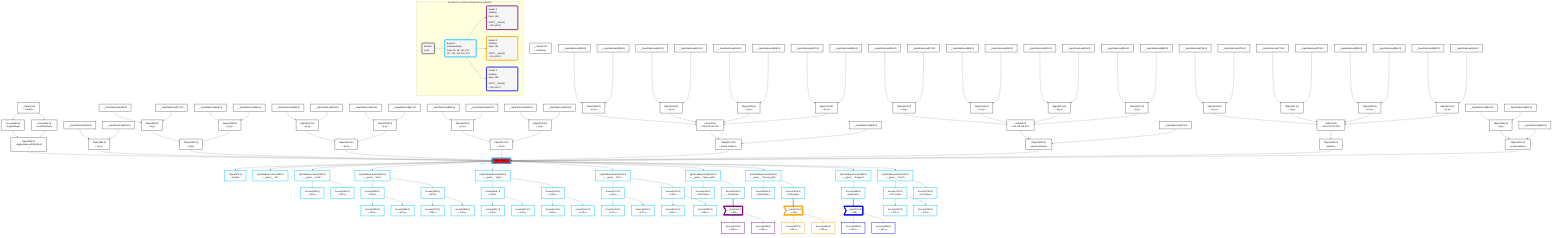 graph TD
    classDef path fill:#eee,stroke:#000,color:#000
    classDef plan fill:#fff,stroke-width:3px,color:#000
    classDef itemplan fill:#fff,stroke-width:6px,color:#000
    classDef sideeffectplan fill:#f00,stroke-width:6px,color:#000
    classDef bucket fill:#f6f6f6,color:#000,stroke-width:6px,text-align:left


    %% define steps
    __Value3["__Value[3∈0]<br />ᐸcontextᐳ"]:::plan
    __Value5["__Value[5∈0]<br />ᐸrootValueᐳ"]:::plan
    __InputStaticLeaf12["__InputStaticLeaf[12∈0]"]:::plan
    __InputStaticLeaf13["__InputStaticLeaf[13∈0]"]:::plan
    __InputStaticLeaf16["__InputStaticLeaf[16∈0]"]:::plan
    __InputStaticLeaf17["__InputStaticLeaf[17∈0]"]:::plan
    __InputStaticLeaf19["__InputStaticLeaf[19∈0]"]:::plan
    __InputStaticLeaf20["__InputStaticLeaf[20∈0]"]:::plan
    __InputStaticLeaf23["__InputStaticLeaf[23∈0]"]:::plan
    __InputStaticLeaf24["__InputStaticLeaf[24∈0]"]:::plan
    __InputStaticLeaf26["__InputStaticLeaf[26∈0]"]:::plan
    __InputStaticLeaf27["__InputStaticLeaf[27∈0]"]:::plan
    __InputStaticLeaf30["__InputStaticLeaf[30∈0]"]:::plan
    __InputStaticLeaf31["__InputStaticLeaf[31∈0]"]:::plan
    __InputStaticLeaf33["__InputStaticLeaf[33∈0]"]:::plan
    __InputStaticLeaf34["__InputStaticLeaf[34∈0]"]:::plan
    __InputStaticLeaf38["__InputStaticLeaf[38∈0]"]:::plan
    __InputStaticLeaf39["__InputStaticLeaf[39∈0]"]:::plan
    __InputStaticLeaf41["__InputStaticLeaf[41∈0]"]:::plan
    __InputStaticLeaf42["__InputStaticLeaf[42∈0]"]:::plan
    __InputStaticLeaf44["__InputStaticLeaf[44∈0]"]:::plan
    __InputStaticLeaf45["__InputStaticLeaf[45∈0]"]:::plan
    __InputStaticLeaf47["__InputStaticLeaf[47∈0]"]:::plan
    __InputStaticLeaf48["__InputStaticLeaf[48∈0]"]:::plan
    __InputStaticLeaf52["__InputStaticLeaf[52∈0]"]:::plan
    __InputStaticLeaf56["__InputStaticLeaf[56∈0]"]:::plan
    __InputStaticLeaf57["__InputStaticLeaf[57∈0]"]:::plan
    __InputStaticLeaf59["__InputStaticLeaf[59∈0]"]:::plan
    __InputStaticLeaf60["__InputStaticLeaf[60∈0]"]:::plan
    __InputStaticLeaf62["__InputStaticLeaf[62∈0]"]:::plan
    __InputStaticLeaf63["__InputStaticLeaf[63∈0]"]:::plan
    __InputStaticLeaf65["__InputStaticLeaf[65∈0]"]:::plan
    __InputStaticLeaf66["__InputStaticLeaf[66∈0]"]:::plan
    __InputStaticLeaf70["__InputStaticLeaf[70∈0]"]:::plan
    __InputStaticLeaf74["__InputStaticLeaf[74∈0]"]:::plan
    __InputStaticLeaf75["__InputStaticLeaf[75∈0]"]:::plan
    __InputStaticLeaf77["__InputStaticLeaf[77∈0]"]:::plan
    __InputStaticLeaf78["__InputStaticLeaf[78∈0]"]:::plan
    __InputStaticLeaf80["__InputStaticLeaf[80∈0]"]:::plan
    __InputStaticLeaf81["__InputStaticLeaf[81∈0]"]:::plan
    __InputStaticLeaf83["__InputStaticLeaf[83∈0]"]:::plan
    __InputStaticLeaf84["__InputStaticLeaf[84∈0]"]:::plan
    __InputStaticLeaf90["__InputStaticLeaf[90∈0]"]:::plan
    __InputStaticLeaf91["__InputStaticLeaf[91∈0]"]:::plan
    __InputStaticLeaf92["__InputStaticLeaf[92∈0]"]:::plan
    Access94["Access[94∈0]<br />ᐸ3.pgSettingsᐳ"]:::plan
    Access95["Access[95∈0]<br />ᐸ3.withPgClientᐳ"]:::plan
    Object96["Object[96∈0]<br />ᐸ{pgSettings,withPgClient}ᐳ"]:::plan
    Object98["Object[98∈0]<br />ᐸ{x,y}ᐳ"]:::plan
    Object99["Object[99∈0]<br />ᐸ{x,y}ᐳ"]:::plan
    Object100["Object[100∈0]<br />ᐸ{x,y}ᐳ"]:::plan
    Object101["Object[101∈0]<br />ᐸ{a,b}ᐳ"]:::plan
    Object102["Object[102∈0]<br />ᐸ{x,y}ᐳ"]:::plan
    Object103["Object[103∈0]<br />ᐸ{x,y}ᐳ"]:::plan
    Object104["Object[104∈0]<br />ᐸ{a,b}ᐳ"]:::plan
    Object105["Object[105∈0]<br />ᐸ{x,y}ᐳ"]:::plan
    Object106["Object[106∈0]<br />ᐸ{x,y}ᐳ"]:::plan
    Object107["Object[107∈0]<br />ᐸ{a,b}ᐳ"]:::plan
    Object108["Object[108∈0]<br />ᐸ{x,y}ᐳ"]:::plan
    Object109["Object[109∈0]<br />ᐸ{x,y}ᐳ"]:::plan
    Object110["Object[110∈0]<br />ᐸ{x,y}ᐳ"]:::plan
    Object111["Object[111∈0]<br />ᐸ{x,y}ᐳ"]:::plan
    List112["List[112∈0]<br />ᐸ108,109,110,111ᐳ"]:::plan
    Object113["Object[113∈0]<br />ᐸ{points,isOpen}ᐳ"]:::plan
    Object114["Object[114∈0]<br />ᐸ{x,y}ᐳ"]:::plan
    Object115["Object[115∈0]<br />ᐸ{x,y}ᐳ"]:::plan
    Object116["Object[116∈0]<br />ᐸ{x,y}ᐳ"]:::plan
    Object117["Object[117∈0]<br />ᐸ{x,y}ᐳ"]:::plan
    List118["List[118∈0]<br />ᐸ114,115,116,117ᐳ"]:::plan
    Object119["Object[119∈0]<br />ᐸ{points,isOpen}ᐳ"]:::plan
    Object120["Object[120∈0]<br />ᐸ{x,y}ᐳ"]:::plan
    Object121["Object[121∈0]<br />ᐸ{x,y}ᐳ"]:::plan
    Object122["Object[122∈0]<br />ᐸ{x,y}ᐳ"]:::plan
    Object123["Object[123∈0]<br />ᐸ{x,y}ᐳ"]:::plan
    List124["List[124∈0]<br />ᐸ120,121,122,123ᐳ"]:::plan
    Object125["Object[125∈0]<br />ᐸ{points}ᐳ"]:::plan
    Object126["Object[126∈0]<br />ᐸ{x,y}ᐳ"]:::plan
    Object127["Object[127∈0]<br />ᐸ{center,radius}ᐳ"]:::plan
    PgInsert93[["PgInsert[93∈1]"]]:::sideeffectplan
    Object97["Object[97∈1]<br />ᐸ{result}ᐳ"]:::plan
    PgClassExpression128["PgClassExpression[128∈1]<br />ᐸ__geom__.”id”ᐳ"]:::plan
    PgClassExpression129["PgClassExpression[129∈1]<br />ᐸ__geom__.”point”ᐳ"]:::plan
    Access130["Access[130∈1]<br />ᐸ129.xᐳ"]:::plan
    Access131["Access[131∈1]<br />ᐸ129.yᐳ"]:::plan
    PgClassExpression132["PgClassExpression[132∈1]<br />ᐸ__geom__.”line”ᐳ"]:::plan
    Access133["Access[133∈1]<br />ᐸ132.aᐳ"]:::plan
    Access134["Access[134∈1]<br />ᐸ133.xᐳ"]:::plan
    Access135["Access[135∈1]<br />ᐸ133.yᐳ"]:::plan
    Access136["Access[136∈1]<br />ᐸ132.bᐳ"]:::plan
    Access137["Access[137∈1]<br />ᐸ136.xᐳ"]:::plan
    Access138["Access[138∈1]<br />ᐸ136.yᐳ"]:::plan
    PgClassExpression139["PgClassExpression[139∈1]<br />ᐸ__geom__.”lseg”ᐳ"]:::plan
    Access140["Access[140∈1]<br />ᐸ139.aᐳ"]:::plan
    Access141["Access[141∈1]<br />ᐸ140.xᐳ"]:::plan
    Access142["Access[142∈1]<br />ᐸ140.yᐳ"]:::plan
    Access143["Access[143∈1]<br />ᐸ139.bᐳ"]:::plan
    Access144["Access[144∈1]<br />ᐸ143.xᐳ"]:::plan
    Access145["Access[145∈1]<br />ᐸ143.yᐳ"]:::plan
    PgClassExpression146["PgClassExpression[146∈1]<br />ᐸ__geom__.”box”ᐳ"]:::plan
    Access147["Access[147∈1]<br />ᐸ146.aᐳ"]:::plan
    Access148["Access[148∈1]<br />ᐸ147.xᐳ"]:::plan
    Access149["Access[149∈1]<br />ᐸ147.yᐳ"]:::plan
    Access150["Access[150∈1]<br />ᐸ146.bᐳ"]:::plan
    Access151["Access[151∈1]<br />ᐸ150.xᐳ"]:::plan
    Access152["Access[152∈1]<br />ᐸ150.yᐳ"]:::plan
    PgClassExpression153["PgClassExpression[153∈1]<br />ᐸ__geom__.”open_path”ᐳ"]:::plan
    Access154["Access[154∈1]<br />ᐸ153.isOpenᐳ"]:::plan
    Access155["Access[155∈1]<br />ᐸ153.pointsᐳ"]:::plan
    __Item156>"__Item[156∈2]<br />ᐸ155ᐳ"]:::itemplan
    Access157["Access[157∈2]<br />ᐸ156.xᐳ"]:::plan
    Access158["Access[158∈2]<br />ᐸ156.yᐳ"]:::plan
    PgClassExpression159["PgClassExpression[159∈1]<br />ᐸ__geom__.”closed_path”ᐳ"]:::plan
    Access160["Access[160∈1]<br />ᐸ159.isOpenᐳ"]:::plan
    Access161["Access[161∈1]<br />ᐸ159.pointsᐳ"]:::plan
    __Item162>"__Item[162∈3]<br />ᐸ161ᐳ"]:::itemplan
    Access163["Access[163∈3]<br />ᐸ162.xᐳ"]:::plan
    Access164["Access[164∈3]<br />ᐸ162.yᐳ"]:::plan
    PgClassExpression165["PgClassExpression[165∈1]<br />ᐸ__geom__.”polygon”ᐳ"]:::plan
    Access166["Access[166∈1]<br />ᐸ165.pointsᐳ"]:::plan
    __Item167>"__Item[167∈4]<br />ᐸ166ᐳ"]:::itemplan
    Access168["Access[168∈4]<br />ᐸ167.xᐳ"]:::plan
    Access169["Access[169∈4]<br />ᐸ167.yᐳ"]:::plan
    PgClassExpression170["PgClassExpression[170∈1]<br />ᐸ__geom__.”circle”ᐳ"]:::plan
    Access171["Access[171∈1]<br />ᐸ170.centerᐳ"]:::plan
    Access172["Access[172∈1]<br />ᐸ171.xᐳ"]:::plan
    Access173["Access[173∈1]<br />ᐸ171.yᐳ"]:::plan
    Access174["Access[174∈1]<br />ᐸ170.radiusᐳ"]:::plan

    %% plan dependencies
    __Value3 --> Access94
    __Value3 --> Access95
    Access94 & Access95 --> Object96
    __InputStaticLeaf12 & __InputStaticLeaf13 --> Object98
    __InputStaticLeaf16 & __InputStaticLeaf17 --> Object99
    __InputStaticLeaf19 & __InputStaticLeaf20 --> Object100
    Object99 & Object100 --> Object101
    __InputStaticLeaf23 & __InputStaticLeaf24 --> Object102
    __InputStaticLeaf26 & __InputStaticLeaf27 --> Object103
    Object102 & Object103 --> Object104
    __InputStaticLeaf30 & __InputStaticLeaf31 --> Object105
    __InputStaticLeaf33 & __InputStaticLeaf34 --> Object106
    Object105 & Object106 --> Object107
    __InputStaticLeaf38 & __InputStaticLeaf39 --> Object108
    __InputStaticLeaf41 & __InputStaticLeaf42 --> Object109
    __InputStaticLeaf44 & __InputStaticLeaf45 --> Object110
    __InputStaticLeaf47 & __InputStaticLeaf48 --> Object111
    Object108 & Object109 & Object110 & Object111 --> List112
    List112 & __InputStaticLeaf52 --> Object113
    __InputStaticLeaf56 & __InputStaticLeaf57 --> Object114
    __InputStaticLeaf59 & __InputStaticLeaf60 --> Object115
    __InputStaticLeaf62 & __InputStaticLeaf63 --> Object116
    __InputStaticLeaf65 & __InputStaticLeaf66 --> Object117
    Object114 & Object115 & Object116 & Object117 --> List118
    List118 & __InputStaticLeaf70 --> Object119
    __InputStaticLeaf74 & __InputStaticLeaf75 --> Object120
    __InputStaticLeaf77 & __InputStaticLeaf78 --> Object121
    __InputStaticLeaf80 & __InputStaticLeaf81 --> Object122
    __InputStaticLeaf83 & __InputStaticLeaf84 --> Object123
    Object120 & Object121 & Object122 & Object123 --> List124
    List124 --> Object125
    __InputStaticLeaf90 & __InputStaticLeaf91 --> Object126
    Object126 & __InputStaticLeaf92 --> Object127
    Object96 & Object98 & Object101 & Object104 & Object107 & Object113 & Object119 & Object125 & Object127 --> PgInsert93
    PgInsert93 --> Object97
    PgInsert93 --> PgClassExpression128
    PgInsert93 --> PgClassExpression129
    PgClassExpression129 --> Access130
    PgClassExpression129 --> Access131
    PgInsert93 --> PgClassExpression132
    PgClassExpression132 --> Access133
    Access133 --> Access134
    Access133 --> Access135
    PgClassExpression132 --> Access136
    Access136 --> Access137
    Access136 --> Access138
    PgInsert93 --> PgClassExpression139
    PgClassExpression139 --> Access140
    Access140 --> Access141
    Access140 --> Access142
    PgClassExpression139 --> Access143
    Access143 --> Access144
    Access143 --> Access145
    PgInsert93 --> PgClassExpression146
    PgClassExpression146 --> Access147
    Access147 --> Access148
    Access147 --> Access149
    PgClassExpression146 --> Access150
    Access150 --> Access151
    Access150 --> Access152
    PgInsert93 --> PgClassExpression153
    PgClassExpression153 --> Access154
    PgClassExpression153 --> Access155
    Access155 ==> __Item156
    __Item156 --> Access157
    __Item156 --> Access158
    PgInsert93 --> PgClassExpression159
    PgClassExpression159 --> Access160
    PgClassExpression159 --> Access161
    Access161 ==> __Item162
    __Item162 --> Access163
    __Item162 --> Access164
    PgInsert93 --> PgClassExpression165
    PgClassExpression165 --> Access166
    Access166 ==> __Item167
    __Item167 --> Access168
    __Item167 --> Access169
    PgInsert93 --> PgClassExpression170
    PgClassExpression170 --> Access171
    Access171 --> Access172
    Access171 --> Access173
    PgClassExpression170 --> Access174

    %% plan-to-path relationships

    subgraph "Buckets for mutations/v4/geometry.mutations"
    Bucket0("Bucket 0<br />(root)"):::bucket
    classDef bucket0 stroke:#696969
    class Bucket0,__Value3,__Value5,__InputStaticLeaf12,__InputStaticLeaf13,__InputStaticLeaf16,__InputStaticLeaf17,__InputStaticLeaf19,__InputStaticLeaf20,__InputStaticLeaf23,__InputStaticLeaf24,__InputStaticLeaf26,__InputStaticLeaf27,__InputStaticLeaf30,__InputStaticLeaf31,__InputStaticLeaf33,__InputStaticLeaf34,__InputStaticLeaf38,__InputStaticLeaf39,__InputStaticLeaf41,__InputStaticLeaf42,__InputStaticLeaf44,__InputStaticLeaf45,__InputStaticLeaf47,__InputStaticLeaf48,__InputStaticLeaf52,__InputStaticLeaf56,__InputStaticLeaf57,__InputStaticLeaf59,__InputStaticLeaf60,__InputStaticLeaf62,__InputStaticLeaf63,__InputStaticLeaf65,__InputStaticLeaf66,__InputStaticLeaf70,__InputStaticLeaf74,__InputStaticLeaf75,__InputStaticLeaf77,__InputStaticLeaf78,__InputStaticLeaf80,__InputStaticLeaf81,__InputStaticLeaf83,__InputStaticLeaf84,__InputStaticLeaf90,__InputStaticLeaf91,__InputStaticLeaf92,Access94,Access95,Object96,Object98,Object99,Object100,Object101,Object102,Object103,Object104,Object105,Object106,Object107,Object108,Object109,Object110,Object111,List112,Object113,Object114,Object115,Object116,Object117,List118,Object119,Object120,Object121,Object122,Object123,List124,Object125,Object126,Object127 bucket0
    Bucket1("Bucket 1<br />(mutationField)<br />Deps: 96, 98, 101, 104, 107, 113, 119, 125, 127"):::bucket
    classDef bucket1 stroke:#00bfff
    class Bucket1,PgInsert93,Object97,PgClassExpression128,PgClassExpression129,Access130,Access131,PgClassExpression132,Access133,Access134,Access135,Access136,Access137,Access138,PgClassExpression139,Access140,Access141,Access142,Access143,Access144,Access145,PgClassExpression146,Access147,Access148,Access149,Access150,Access151,Access152,PgClassExpression153,Access154,Access155,PgClassExpression159,Access160,Access161,PgClassExpression165,Access166,PgClassExpression170,Access171,Access172,Access173,Access174 bucket1
    Bucket2("Bucket 2<br />(listItem)<br />Deps: 155<br /><br />ROOT __Item{2}ᐸ155ᐳ[156]"):::bucket
    classDef bucket2 stroke:#7f007f
    class Bucket2,__Item156,Access157,Access158 bucket2
    Bucket3("Bucket 3<br />(listItem)<br />Deps: 161<br /><br />ROOT __Item{3}ᐸ161ᐳ[162]"):::bucket
    classDef bucket3 stroke:#ffa500
    class Bucket3,__Item162,Access163,Access164 bucket3
    Bucket4("Bucket 4<br />(listItem)<br />Deps: 166<br /><br />ROOT __Item{4}ᐸ166ᐳ[167]"):::bucket
    classDef bucket4 stroke:#0000ff
    class Bucket4,__Item167,Access168,Access169 bucket4
    Bucket0 --> Bucket1
    Bucket1 --> Bucket2 & Bucket3 & Bucket4
    end
